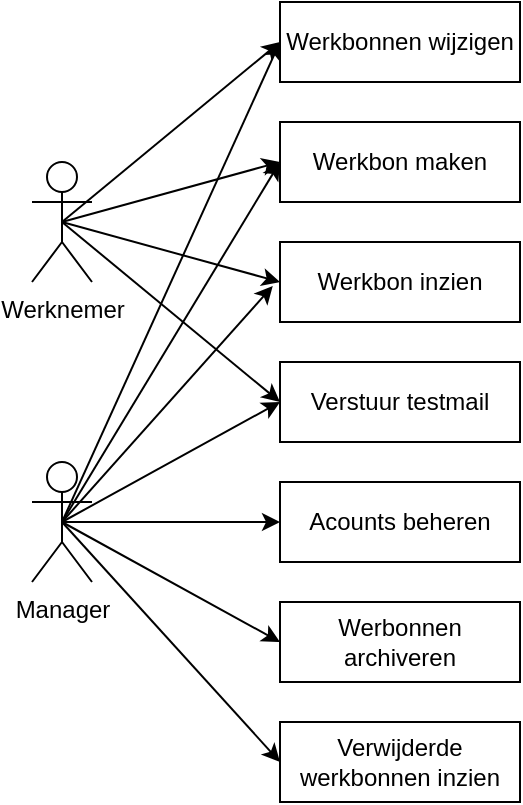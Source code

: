 <mxfile version="24.4.0" type="device">
  <diagram name="Pagina-1" id="_Gerqy4DnjJkEm0AFlNI">
    <mxGraphModel dx="1018" dy="686" grid="1" gridSize="10" guides="1" tooltips="1" connect="1" arrows="1" fold="1" page="1" pageScale="1" pageWidth="827" pageHeight="1169" math="0" shadow="0">
      <root>
        <mxCell id="0" />
        <mxCell id="1" parent="0" />
        <mxCell id="R81DJ2a06BI7_V2yp6Sn-1" value="Manager" style="shape=umlActor;verticalLabelPosition=bottom;verticalAlign=top;html=1;outlineConnect=0;" vertex="1" parent="1">
          <mxGeometry x="230" y="440" width="30" height="60" as="geometry" />
        </mxCell>
        <mxCell id="R81DJ2a06BI7_V2yp6Sn-4" value="Werkbon maken" style="rounded=0;whiteSpace=wrap;html=1;" vertex="1" parent="1">
          <mxGeometry x="354" y="270" width="120" height="40" as="geometry" />
        </mxCell>
        <mxCell id="R81DJ2a06BI7_V2yp6Sn-5" value="Werkbon inzien" style="rounded=0;whiteSpace=wrap;html=1;" vertex="1" parent="1">
          <mxGeometry x="354" y="330" width="120" height="40" as="geometry" />
        </mxCell>
        <mxCell id="R81DJ2a06BI7_V2yp6Sn-7" value="Verstuur testmail&lt;span style=&quot;color: rgba(0, 0, 0, 0); font-family: monospace; font-size: 0px; text-align: start; text-wrap: nowrap;&quot;&gt;%3CmxGraphModel%3E%3Croot%3E%3CmxCell%20id%3D%220%22%2F%3E%3CmxCell%20id%3D%221%22%20parent%3D%220%22%2F%3E%3CmxCell%20id%3D%222%22%20value%3D%22Werkbon%20maken%22%20style%3D%22rounded%3D0%3BwhiteSpace%3Dwrap%3Bhtml%3D1%3B%22%20vertex%3D%221%22%20parent%3D%221%22%3E%3CmxGeometry%20x%3D%22354%22%20y%3D%22270%22%20width%3D%22120%22%20height%3D%2240%22%20as%3D%22geometry%22%2F%3E%3C%2FmxCell%3E%3C%2Froot%3E%3C%2FmxGraphModel%3E&lt;/span&gt;" style="rounded=0;whiteSpace=wrap;html=1;" vertex="1" parent="1">
          <mxGeometry x="354" y="390" width="120" height="40" as="geometry" />
        </mxCell>
        <mxCell id="R81DJ2a06BI7_V2yp6Sn-9" value="Acounts beheren" style="rounded=0;whiteSpace=wrap;html=1;" vertex="1" parent="1">
          <mxGeometry x="354" y="450" width="120" height="40" as="geometry" />
        </mxCell>
        <mxCell id="R81DJ2a06BI7_V2yp6Sn-10" value="Werbonnen archiveren" style="rounded=0;whiteSpace=wrap;html=1;" vertex="1" parent="1">
          <mxGeometry x="354" y="510" width="120" height="40" as="geometry" />
        </mxCell>
        <mxCell id="R81DJ2a06BI7_V2yp6Sn-11" value="Verwijderde werkbonnen inzien" style="rounded=0;whiteSpace=wrap;html=1;" vertex="1" parent="1">
          <mxGeometry x="354" y="570" width="120" height="40" as="geometry" />
        </mxCell>
        <mxCell id="R81DJ2a06BI7_V2yp6Sn-12" value="Werkbonnen wijzigen" style="rounded=0;whiteSpace=wrap;html=1;" vertex="1" parent="1">
          <mxGeometry x="354" y="210" width="120" height="40" as="geometry" />
        </mxCell>
        <mxCell id="R81DJ2a06BI7_V2yp6Sn-13" value="Werknemer" style="shape=umlActor;verticalLabelPosition=bottom;verticalAlign=top;html=1;outlineConnect=0;" vertex="1" parent="1">
          <mxGeometry x="230" y="290" width="30" height="60" as="geometry" />
        </mxCell>
        <mxCell id="R81DJ2a06BI7_V2yp6Sn-14" value="" style="endArrow=classic;html=1;rounded=0;exitX=0.5;exitY=0.5;exitDx=0;exitDy=0;exitPerimeter=0;entryX=0;entryY=0.5;entryDx=0;entryDy=0;" edge="1" parent="1" source="R81DJ2a06BI7_V2yp6Sn-1" target="R81DJ2a06BI7_V2yp6Sn-4">
          <mxGeometry width="50" height="50" relative="1" as="geometry">
            <mxPoint x="290" y="350" as="sourcePoint" />
            <mxPoint x="340" y="300" as="targetPoint" />
          </mxGeometry>
        </mxCell>
        <mxCell id="R81DJ2a06BI7_V2yp6Sn-15" value="" style="endArrow=classic;html=1;rounded=0;entryX=-0.03;entryY=0.549;entryDx=0;entryDy=0;entryPerimeter=0;exitX=0.5;exitY=0.5;exitDx=0;exitDy=0;exitPerimeter=0;" edge="1" parent="1" source="R81DJ2a06BI7_V2yp6Sn-1" target="R81DJ2a06BI7_V2yp6Sn-5">
          <mxGeometry width="50" height="50" relative="1" as="geometry">
            <mxPoint x="240" y="340" as="sourcePoint" />
            <mxPoint x="354" y="300" as="targetPoint" />
          </mxGeometry>
        </mxCell>
        <mxCell id="R81DJ2a06BI7_V2yp6Sn-16" value="" style="endArrow=classic;html=1;rounded=0;entryX=0;entryY=0.5;entryDx=0;entryDy=0;exitX=0.5;exitY=0.5;exitDx=0;exitDy=0;exitPerimeter=0;" edge="1" parent="1" source="R81DJ2a06BI7_V2yp6Sn-1" target="R81DJ2a06BI7_V2yp6Sn-7">
          <mxGeometry width="50" height="50" relative="1" as="geometry">
            <mxPoint x="250" y="350" as="sourcePoint" />
            <mxPoint x="360" y="362" as="targetPoint" />
          </mxGeometry>
        </mxCell>
        <mxCell id="R81DJ2a06BI7_V2yp6Sn-17" value="" style="endArrow=classic;html=1;rounded=0;entryX=0;entryY=0.5;entryDx=0;entryDy=0;exitX=0.5;exitY=0.5;exitDx=0;exitDy=0;exitPerimeter=0;" edge="1" parent="1" source="R81DJ2a06BI7_V2yp6Sn-1" target="R81DJ2a06BI7_V2yp6Sn-9">
          <mxGeometry width="50" height="50" relative="1" as="geometry">
            <mxPoint x="245" y="350" as="sourcePoint" />
            <mxPoint x="364" y="420" as="targetPoint" />
          </mxGeometry>
        </mxCell>
        <mxCell id="R81DJ2a06BI7_V2yp6Sn-18" value="" style="endArrow=classic;html=1;rounded=0;entryX=0;entryY=0.5;entryDx=0;entryDy=0;exitX=0.5;exitY=0.5;exitDx=0;exitDy=0;exitPerimeter=0;" edge="1" parent="1" source="R81DJ2a06BI7_V2yp6Sn-1" target="R81DJ2a06BI7_V2yp6Sn-10">
          <mxGeometry width="50" height="50" relative="1" as="geometry">
            <mxPoint x="255" y="360" as="sourcePoint" />
            <mxPoint x="364" y="480" as="targetPoint" />
          </mxGeometry>
        </mxCell>
        <mxCell id="R81DJ2a06BI7_V2yp6Sn-19" value="" style="endArrow=classic;html=1;rounded=0;entryX=0;entryY=0.5;entryDx=0;entryDy=0;exitX=0.5;exitY=0.5;exitDx=0;exitDy=0;exitPerimeter=0;" edge="1" parent="1" source="R81DJ2a06BI7_V2yp6Sn-1" target="R81DJ2a06BI7_V2yp6Sn-11">
          <mxGeometry width="50" height="50" relative="1" as="geometry">
            <mxPoint x="240" y="520" as="sourcePoint" />
            <mxPoint x="364" y="540" as="targetPoint" />
          </mxGeometry>
        </mxCell>
        <mxCell id="R81DJ2a06BI7_V2yp6Sn-20" value="" style="endArrow=classic;html=1;rounded=0;entryX=0;entryY=0.5;entryDx=0;entryDy=0;exitX=0.5;exitY=0.5;exitDx=0;exitDy=0;exitPerimeter=0;" edge="1" parent="1" source="R81DJ2a06BI7_V2yp6Sn-1" target="R81DJ2a06BI7_V2yp6Sn-12">
          <mxGeometry width="50" height="50" relative="1" as="geometry">
            <mxPoint x="275" y="380" as="sourcePoint" />
            <mxPoint x="364" y="600" as="targetPoint" />
          </mxGeometry>
        </mxCell>
        <mxCell id="R81DJ2a06BI7_V2yp6Sn-21" value="" style="endArrow=classic;html=1;rounded=0;entryX=0;entryY=0.5;entryDx=0;entryDy=0;exitX=0.5;exitY=0.5;exitDx=0;exitDy=0;exitPerimeter=0;" edge="1" parent="1" source="R81DJ2a06BI7_V2yp6Sn-13" target="R81DJ2a06BI7_V2yp6Sn-4">
          <mxGeometry width="50" height="50" relative="1" as="geometry">
            <mxPoint x="240" y="500" as="sourcePoint" />
            <mxPoint x="290" y="450" as="targetPoint" />
          </mxGeometry>
        </mxCell>
        <mxCell id="R81DJ2a06BI7_V2yp6Sn-22" value="" style="endArrow=classic;html=1;rounded=0;exitX=0.5;exitY=0.5;exitDx=0;exitDy=0;exitPerimeter=0;entryX=0;entryY=0.5;entryDx=0;entryDy=0;" edge="1" parent="1" source="R81DJ2a06BI7_V2yp6Sn-13" target="R81DJ2a06BI7_V2yp6Sn-5">
          <mxGeometry width="50" height="50" relative="1" as="geometry">
            <mxPoint x="240" y="510" as="sourcePoint" />
            <mxPoint x="290" y="460" as="targetPoint" />
          </mxGeometry>
        </mxCell>
        <mxCell id="R81DJ2a06BI7_V2yp6Sn-23" value="" style="endArrow=classic;html=1;rounded=0;exitX=0.5;exitY=0.5;exitDx=0;exitDy=0;exitPerimeter=0;entryX=0;entryY=0.5;entryDx=0;entryDy=0;" edge="1" parent="1" source="R81DJ2a06BI7_V2yp6Sn-13" target="R81DJ2a06BI7_V2yp6Sn-7">
          <mxGeometry width="50" height="50" relative="1" as="geometry">
            <mxPoint x="260" y="530" as="sourcePoint" />
            <mxPoint x="310" y="480" as="targetPoint" />
          </mxGeometry>
        </mxCell>
        <mxCell id="R81DJ2a06BI7_V2yp6Sn-24" value="" style="endArrow=classic;html=1;rounded=0;entryX=0;entryY=0.5;entryDx=0;entryDy=0;exitX=0.5;exitY=0.5;exitDx=0;exitDy=0;exitPerimeter=0;" edge="1" parent="1" source="R81DJ2a06BI7_V2yp6Sn-13" target="R81DJ2a06BI7_V2yp6Sn-12">
          <mxGeometry width="50" height="50" relative="1" as="geometry">
            <mxPoint x="240" y="500" as="sourcePoint" />
            <mxPoint x="364" y="420" as="targetPoint" />
          </mxGeometry>
        </mxCell>
      </root>
    </mxGraphModel>
  </diagram>
</mxfile>
